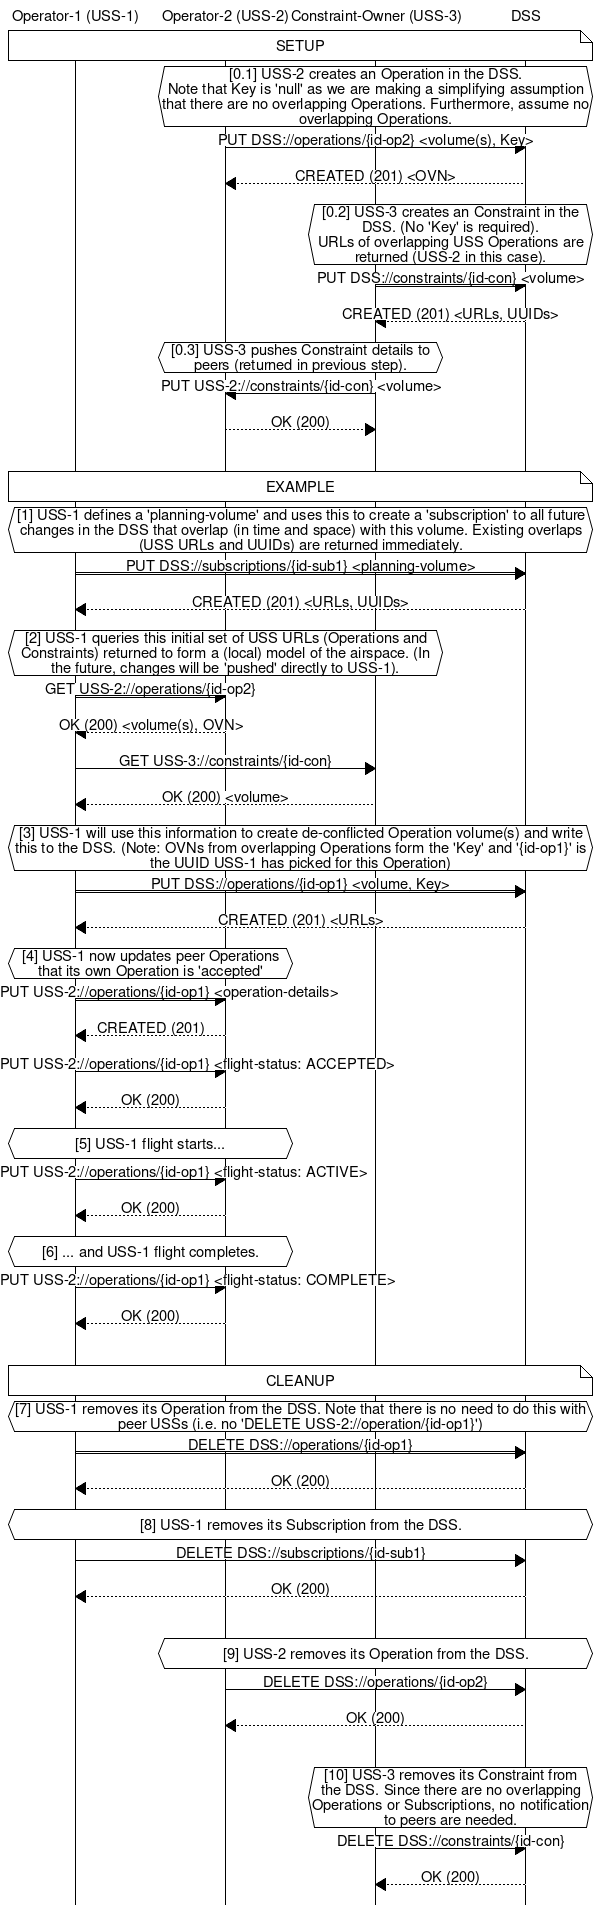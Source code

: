 # Copyright Amazon.com Inc. or its affiliates.
msc {
    a [label="Operator-1 (USS-1)"],b [label="Operator-2 (USS-2)"],c [label="Constraint-Owner (USS-3)"],d [label="DSS"];

    a note d [label="SETUP"];

    b abox d [label="[0.1] USS-2 creates an Operation in the DSS.\nNote that Key is 'null' as we are making a simplifying assumption that there are no overlapping Operations. Furthermore, assume no overlapping Operations."];

    b=>d [label="PUT DSS://operations/{id-op2} <volume(s), Key>"];
    b<<d [label="CREATED (201) <OVN>"];

    c abox d [label="[0.2] USS-3 creates an Constraint in the DSS. (No 'Key' is required).\nURLs of overlapping USS Operations are returned (USS-2 in this case)."];

    c:>d [label="PUT DSS://constraints/{id-con} <volume>"];
    c<<d [label="CREATED (201) <URLs, UUIDs>"];

    c abox b [label="[0.3] USS-3 pushes Constraint details to peers (returned in previous step)."];

    c=>b [label="PUT USS-2://constraints/{id-con} <volume>"];
    c<<b [label="OK (200)"];

    |||;
    a note d [label="EXAMPLE"];

    a abox d [label="[1] USS-1 defines a 'planning-volume' and uses this to create a 'subscription' to all future changes in the DSS that overlap (in time and space) with this volume. Existing overlaps (USS URLs and UUIDs) are returned immediately."];

    a:>d [label="PUT DSS://subscriptions/{id-sub1} <planning-volume>"];
    a<<d [label="CREATED (201) <URLs, UUIDs>"];

    a abox c [label="[2] USS-1 queries this initial set of USS URLs (Operations and Constraints) returned to form a (local) model of the airspace. (In the future, changes will be 'pushed' directly to USS-1)."];

    a:>b [label="GET USS-2://operations/{id-op2}"];
    a<<b [label="OK (200) <volume(s), OVN>"];

    a=>c [label="GET USS-3://constraints/{id-con}"];
    a<<c [label="OK (200) <volume>"];

    a abox d [label="[3] USS-1 will use this information to create de-conflicted Operation volume(s) and write this to the DSS. (Note: OVNs from overlapping Operations form the 'Key' and '{id-op1}' is the UUID USS-1 has picked for this Operation)"];

    a:>d [label="PUT DSS://operations/{id-op1} <volume, Key>"];
    a<<d [label="CREATED (201) <URLs>"];

    a abox b [label="[4] USS-1 now updates peer Operations that its own Operation is 'accepted'"];

    a:>b [label="PUT USS-2://operations/{id-op1} <operation-details>"];
    a<<b [label="CREATED (201)"];

    a=>b [label="PUT USS-2://operations/{id-op1} <flight-status: ACCEPTED>"];
    a<<b [label="OK (200)"];

    a abox b [label="[5] USS-1 flight starts..."];
    
    a=>b [label="PUT USS-2://operations/{id-op1} <flight-status: ACTIVE>"];
    a<<b [label="OK (200)"];

    a abox b [label="[6] ... and USS-1 flight completes."];

    a=>b [label="PUT USS-2://operations/{id-op1} <flight-status: COMPLETE>"];
    a<<b [label="OK (200)"];

    |||;
    a note d [label="CLEANUP"];
    a abox d [label="[7] USS-1 removes its Operation from the DSS. Note that there is no need to do this with peer USSs (i.e. no 'DELETE USS-2://operation/{id-op1}')"];

    a:>d [label="DELETE DSS://operations/{id-op1}"];
    a<<d [label="OK (200)"];

    a abox d [label="[8] USS-1 removes its Subscription from the DSS."];

    a=>d [label="DELETE DSS://subscriptions/{id-sub1}"];
    a<<d [label="OK (200)"];

    |||;
    b abox d [label="[9] USS-2 removes its Operation from the DSS."];

    b=>d [label="DELETE DSS://operations/{id-op2}"];
    b<<d [label="OK (200)"];

    |||;
    c abox d [label="[10] USS-3 removes its Constraint from the DSS. Since there are no overlapping Operations or Subscriptions, no notification to peers are needed."];

    c=>d [label="DELETE DSS://constraints/{id-con}"];
    c<<d [label="OK (200)"];
}

